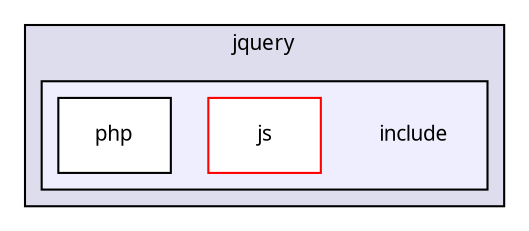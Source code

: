 digraph "packages/jquery/include/" {
  compound=true
  node [ fontsize="10", fontname="FreeSans.ttf"];
  edge [ labelfontsize="10", labelfontname="FreeSans.ttf"];
  subgraph clusterdir_1261b1d40f805af5b0e420773f3bea7a {
    graph [ bgcolor="#ddddee", pencolor="black", label="jquery" fontname="FreeSans.ttf", fontsize="10", URL="dir_1261b1d40f805af5b0e420773f3bea7a.html"]
  subgraph clusterdir_b3ad965dfe1388767c22f640379e1094 {
    graph [ bgcolor="#eeeeff", pencolor="black", label="" URL="dir_b3ad965dfe1388767c22f640379e1094.html"];
    dir_b3ad965dfe1388767c22f640379e1094 [shape=plaintext label="include"];
    dir_ac70f8e3a09c2f547fcfae4e5915769e [shape=box label="js" color="red" fillcolor="white" style="filled" URL="dir_ac70f8e3a09c2f547fcfae4e5915769e.html"];
    dir_01db8a2fa91978ffd83f503d01f11699 [shape=box label="php" color="black" fillcolor="white" style="filled" URL="dir_01db8a2fa91978ffd83f503d01f11699.html"];
  }
  }
}

